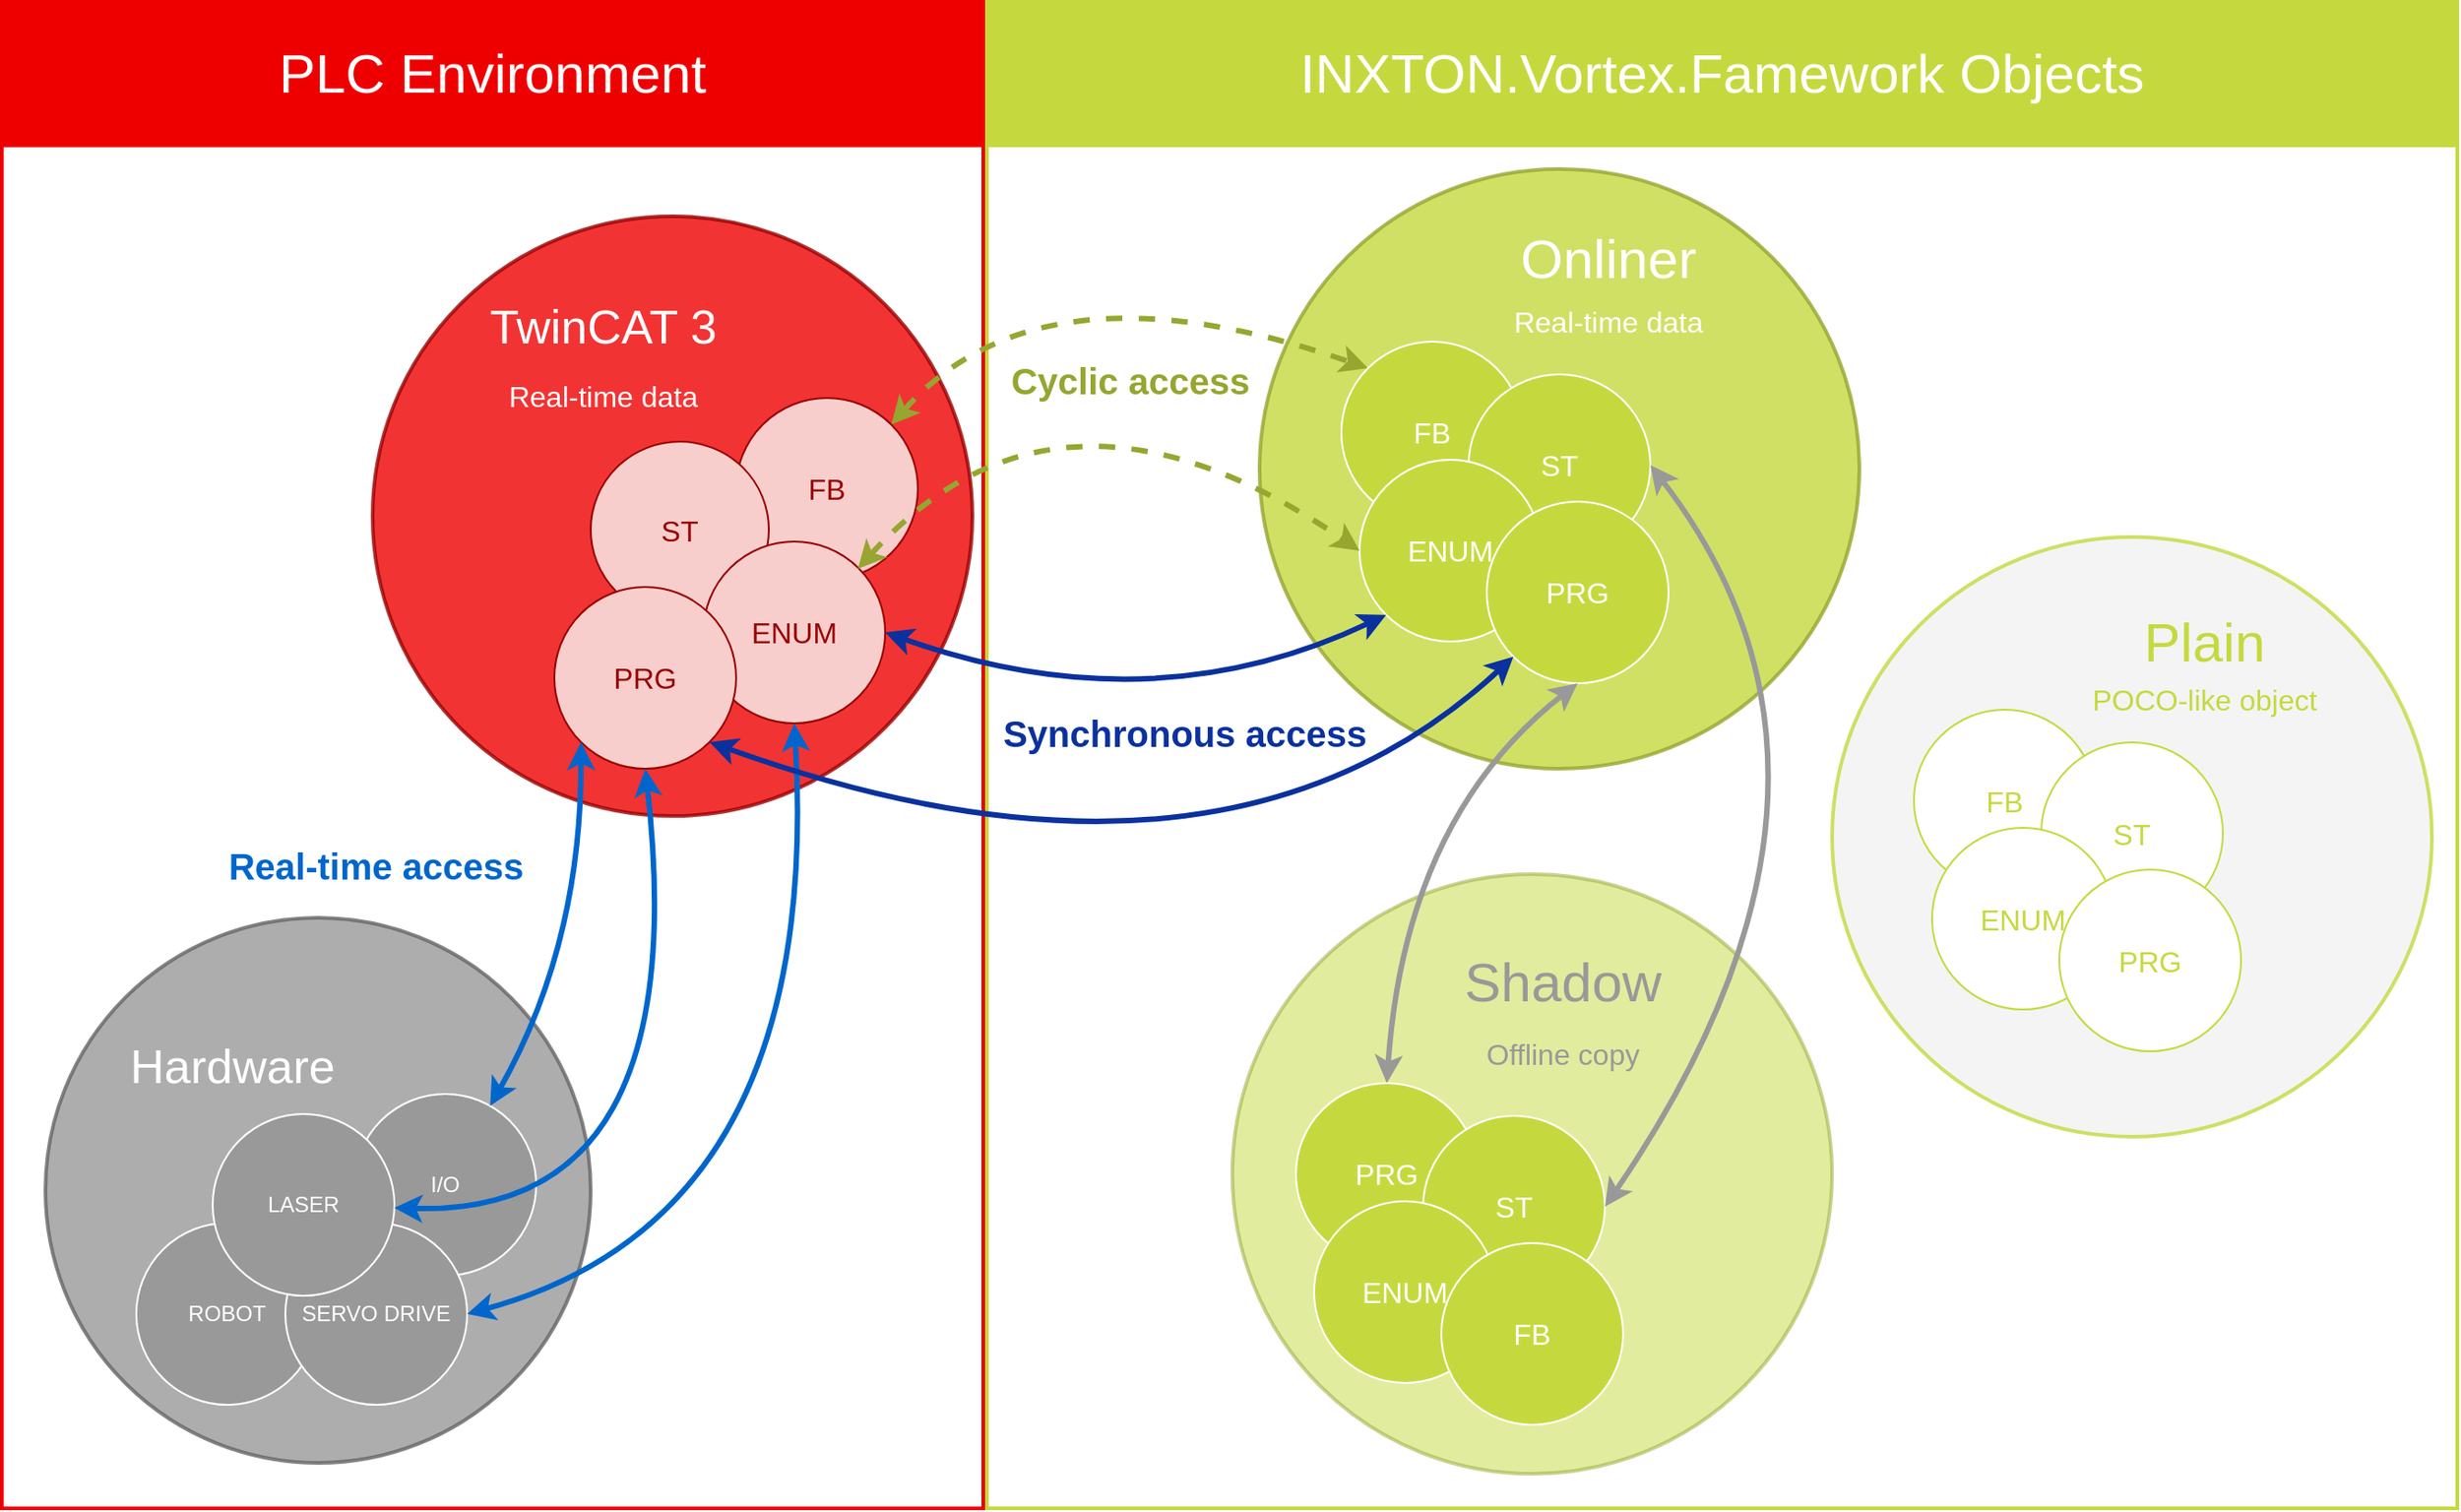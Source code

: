 <mxfile version="12.8.8" type="device"><diagram name="Page-1" id="5987fedf-629e-85c4-6858-42fee31821dd"><mxGraphModel dx="2062" dy="1106" grid="1" gridSize="10" guides="1" tooltips="1" connect="1" arrows="1" fold="1" page="1" pageScale="1.5" pageWidth="1169" pageHeight="826" background="#ffffff" math="0" shadow="0"><root><mxCell id="0" style=";html=1;"/><mxCell id="1" style=";html=1;" parent="0"/><mxCell id="5AsElC5pX8aG6Ic7C2xa-55" value="" style="rounded=0;whiteSpace=wrap;html=1;strokeColor=#EF0000;fillColor=#FFFFFF;fontColor=#999999;align=center;strokeWidth=2;" vertex="1" parent="1"><mxGeometry x="8" y="400" width="540" height="750" as="geometry"/></mxCell><mxCell id="5AsElC5pX8aG6Ic7C2xa-53" value="" style="rounded=0;whiteSpace=wrap;html=1;strokeColor=#C5D93F;fillColor=#FFFFFF;fontColor=#999999;align=center;strokeWidth=2;" vertex="1" parent="1"><mxGeometry x="550" y="400" width="809" height="750" as="geometry"/></mxCell><mxCell id="2a5a01dd2e413fbf-2" value="" style="ellipse;whiteSpace=wrap;html=1;rounded=0;shadow=0;strokeWidth=2;fillColor=#EF0000;fontSize=24;align=right;strokeColor=#990000;opacity=80;" parent="1" vertex="1"><mxGeometry x="212" y="439" width="330" height="330" as="geometry"/></mxCell><mxCell id="2a5a01dd2e413fbf-3" value="" style="ellipse;whiteSpace=wrap;html=1;rounded=0;shadow=0;strokeWidth=2;fillColor=#999999;fontSize=24;align=right;strokeColor=#666666;opacity=80;fontColor=#333333;" parent="1" vertex="1"><mxGeometry x="32" y="825" width="300" height="300" as="geometry"/></mxCell><mxCell id="2a5a01dd2e413fbf-8" value="" style="ellipse;whiteSpace=wrap;html=1;rounded=0;shadow=0;strokeWidth=2;fillColor=#C5D93F;fontSize=24;align=right;strokeColor=#96A630;opacity=80;" parent="1" vertex="1"><mxGeometry x="700" y="413" width="330" height="330" as="geometry"/></mxCell><mxCell id="2a5a01dd2e413fbf-37" style="edgeStyle=none;curved=1;html=1;endArrow=classic;endFill=1;strokeColor=#96A630;strokeWidth=3;fontSize=24;dashed=1;entryX=0;entryY=0;entryDx=0;entryDy=0;exitX=1;exitY=0;exitDx=0;exitDy=0;startArrow=classic;startFill=1;" parent="1" source="5AsElC5pX8aG6Ic7C2xa-8" target="5AsElC5pX8aG6Ic7C2xa-21" edge="1"><mxGeometry relative="1" as="geometry"><Array as="points"><mxPoint x="580" y="460"/></Array></mxGeometry></mxCell><mxCell id="2a5a01dd2e413fbf-47" value="&lt;font style=&quot;font-size: 20px&quot;&gt;&lt;b&gt;Cyclic access&lt;/b&gt;&lt;/font&gt;" style="text;html=1;strokeColor=none;fillColor=none;align=center;verticalAlign=middle;whiteSpace=wrap;rounded=0;shadow=0;fontSize=20;fontColor=#96A630;" parent="1" vertex="1"><mxGeometry x="520" y="508" width="218" height="41" as="geometry"/></mxCell><mxCell id="5AsElC5pX8aG6Ic7C2xa-8" value="&lt;font style=&quot;font-size: 16px&quot; color=&quot;#990000&quot;&gt;FB&lt;/font&gt;" style="ellipse;whiteSpace=wrap;html=1;fillColor=#f8cecc;align=center;strokeColor=#990000;" vertex="1" parent="1"><mxGeometry x="412" y="539" width="100" height="100" as="geometry"/></mxCell><mxCell id="5AsElC5pX8aG6Ic7C2xa-9" value="&lt;font style=&quot;font-size: 16px&quot; color=&quot;#990000&quot;&gt;ST&lt;/font&gt;" style="ellipse;whiteSpace=wrap;html=1;fillColor=#f8cecc;align=center;strokeColor=#990000;" vertex="1" parent="1"><mxGeometry x="332" y="563" width="98" height="97" as="geometry"/></mxCell><mxCell id="5AsElC5pX8aG6Ic7C2xa-10" value="&lt;font style=&quot;font-size: 16px&quot; color=&quot;#990000&quot;&gt;ENUM&lt;/font&gt;" style="ellipse;whiteSpace=wrap;html=1;fillColor=#f8cecc;align=center;strokeColor=#990000;" vertex="1" parent="1"><mxGeometry x="394" y="618" width="100" height="100" as="geometry"/></mxCell><mxCell id="5AsElC5pX8aG6Ic7C2xa-11" value="&lt;font style=&quot;font-size: 16px&quot; color=&quot;#990000&quot;&gt;PRG&lt;/font&gt;" style="ellipse;whiteSpace=wrap;html=1;fillColor=#f8cecc;align=center;strokeColor=#990000;" vertex="1" parent="1"><mxGeometry x="312" y="643" width="100" height="100" as="geometry"/></mxCell><mxCell id="5AsElC5pX8aG6Ic7C2xa-12" value="&lt;font color=&quot;#ffffff&quot; style=&quot;font-size: 26px&quot;&gt;TwinCAT 3&lt;/font&gt;" style="text;html=1;strokeColor=none;fillColor=none;align=center;verticalAlign=middle;whiteSpace=wrap;rounded=0;" vertex="1" parent="1"><mxGeometry x="274.0" y="485" width="130" height="30" as="geometry"/></mxCell><mxCell id="5AsElC5pX8aG6Ic7C2xa-13" value="&lt;font color=&quot;#ffffff&quot;&gt;I/O&lt;/font&gt;" style="ellipse;whiteSpace=wrap;html=1;fillColor=#999999;align=center;strokeColor=#FFFFFF;" vertex="1" parent="1"><mxGeometry x="202" y="922" width="100" height="100" as="geometry"/></mxCell><mxCell id="5AsElC5pX8aG6Ic7C2xa-14" value="&lt;font color=&quot;#ffffff&quot;&gt;ROBOT&lt;/font&gt;" style="ellipse;whiteSpace=wrap;html=1;fillColor=#999999;align=center;strokeColor=#FFFFFF;" vertex="1" parent="1"><mxGeometry x="82" y="993" width="100" height="100" as="geometry"/></mxCell><mxCell id="5AsElC5pX8aG6Ic7C2xa-15" value="&lt;font color=&quot;#ffffff&quot;&gt;SERVO DRIVE&lt;/font&gt;" style="ellipse;whiteSpace=wrap;html=1;fillColor=#999999;align=center;strokeColor=#FFFFFF;" vertex="1" parent="1"><mxGeometry x="164" y="993" width="100" height="100" as="geometry"/></mxCell><mxCell id="5AsElC5pX8aG6Ic7C2xa-16" value="&lt;font color=&quot;#ffffff&quot;&gt;LASER&lt;/font&gt;" style="ellipse;whiteSpace=wrap;html=1;fillColor=#999999;align=center;strokeColor=#FFFFFF;" vertex="1" parent="1"><mxGeometry x="124" y="933" width="100" height="100" as="geometry"/></mxCell><mxCell id="5AsElC5pX8aG6Ic7C2xa-17" value="&lt;font color=&quot;#ffffff&quot; style=&quot;font-size: 26px&quot;&gt;Hardware&lt;/font&gt;" style="text;html=1;strokeColor=none;fillColor=none;align=center;verticalAlign=middle;whiteSpace=wrap;rounded=0;" vertex="1" parent="1"><mxGeometry x="70" y="892" width="130" height="30" as="geometry"/></mxCell><mxCell id="5AsElC5pX8aG6Ic7C2xa-18" style="edgeStyle=none;curved=1;html=1;entryX=0.5;entryY=1;endArrow=classic;endFill=1;strokeColor=#0066CC;strokeWidth=3;fontSize=24;entryDx=0;entryDy=0;exitX=1;exitY=0.5;exitDx=0;exitDy=0;startArrow=classic;startFill=1;" edge="1" parent="1" source="5AsElC5pX8aG6Ic7C2xa-15" target="5AsElC5pX8aG6Ic7C2xa-10"><mxGeometry relative="1" as="geometry"><Array as="points"><mxPoint x="460" y="990"/></Array><mxPoint x="1342" y="591.284" as="sourcePoint"/><mxPoint x="950" y="454" as="targetPoint"/></mxGeometry></mxCell><mxCell id="5AsElC5pX8aG6Ic7C2xa-19" style="edgeStyle=none;curved=1;html=1;entryX=0.5;entryY=1;endArrow=classic;endFill=1;strokeColor=#0066CC;strokeWidth=3;fontSize=24;entryDx=0;entryDy=0;startArrow=classic;startFill=1;" edge="1" parent="1" source="5AsElC5pX8aG6Ic7C2xa-16" target="5AsElC5pX8aG6Ic7C2xa-11"><mxGeometry relative="1" as="geometry"><Array as="points"><mxPoint x="390" y="990"/></Array><mxPoint x="142" y="1021.0" as="sourcePoint"/><mxPoint x="454" y="728" as="targetPoint"/></mxGeometry></mxCell><mxCell id="5AsElC5pX8aG6Ic7C2xa-20" style="edgeStyle=none;curved=1;html=1;entryX=0;entryY=1;endArrow=classic;endFill=1;strokeColor=#0066CC;strokeWidth=3;fontSize=24;entryDx=0;entryDy=0;startArrow=classic;startFill=1;" edge="1" parent="1" source="5AsElC5pX8aG6Ic7C2xa-13" target="5AsElC5pX8aG6Ic7C2xa-11"><mxGeometry relative="1" as="geometry"><Array as="points"><mxPoint x="327" y="840"/></Array><mxPoint x="224.0" y="1021.0" as="sourcePoint"/><mxPoint x="407.355" y="738.355" as="targetPoint"/></mxGeometry></mxCell><mxCell id="5AsElC5pX8aG6Ic7C2xa-21" value="&lt;font color=&quot;#ffffff&quot; style=&quot;font-size: 16px&quot;&gt;FB&lt;/font&gt;" style="ellipse;whiteSpace=wrap;html=1;fillColor=#C5D93F;align=center;strokeColor=#FFFFFF;" vertex="1" parent="1"><mxGeometry x="745" y="508" width="100" height="100" as="geometry"/></mxCell><mxCell id="5AsElC5pX8aG6Ic7C2xa-23" value="&lt;font color=&quot;#ffffff&quot; style=&quot;font-size: 16px&quot;&gt;ST&lt;/font&gt;" style="ellipse;whiteSpace=wrap;html=1;fillColor=#C5D93F;align=center;strokeColor=#FFFFFF;" vertex="1" parent="1"><mxGeometry x="815" y="526" width="100" height="100" as="geometry"/></mxCell><mxCell id="5AsElC5pX8aG6Ic7C2xa-24" value="&lt;font color=&quot;#ffffff&quot; style=&quot;font-size: 16px&quot;&gt;ENUM&lt;/font&gt;" style="ellipse;whiteSpace=wrap;html=1;fillColor=#C5D93F;align=center;strokeColor=#FFFFFF;" vertex="1" parent="1"><mxGeometry x="755" y="573" width="100" height="100" as="geometry"/></mxCell><mxCell id="5AsElC5pX8aG6Ic7C2xa-25" value="&lt;font color=&quot;#ffffff&quot; style=&quot;font-size: 16px&quot;&gt;PRG&lt;/font&gt;" style="ellipse;whiteSpace=wrap;html=1;fillColor=#C5D93F;align=center;strokeColor=#FFFFFF;" vertex="1" parent="1"><mxGeometry x="825" y="596" width="100" height="100" as="geometry"/></mxCell><mxCell id="5AsElC5pX8aG6Ic7C2xa-26" style="edgeStyle=none;curved=1;html=1;endArrow=classic;endFill=1;strokeColor=#96A630;strokeWidth=3;fontSize=24;dashed=1;entryX=0;entryY=0.5;entryDx=0;entryDy=0;startArrow=classic;startFill=1;" edge="1" parent="1" target="5AsElC5pX8aG6Ic7C2xa-24"><mxGeometry relative="1" as="geometry"><Array as="points"><mxPoint x="590" y="510"/></Array><mxPoint x="479" y="633" as="sourcePoint"/><mxPoint x="814.645" y="469.645" as="targetPoint"/></mxGeometry></mxCell><mxCell id="5AsElC5pX8aG6Ic7C2xa-27" value="&lt;font color=&quot;#ffffff&quot; style=&quot;font-size: 30px&quot;&gt;Onliner&lt;/font&gt;" style="text;html=1;strokeColor=none;fillColor=none;align=center;verticalAlign=middle;whiteSpace=wrap;rounded=0;" vertex="1" parent="1"><mxGeometry x="782.0" y="438.5" width="220" height="46.5" as="geometry"/></mxCell><mxCell id="5AsElC5pX8aG6Ic7C2xa-28" style="edgeStyle=none;curved=1;html=1;endArrow=classic;endFill=1;strokeColor=#0A319E;strokeWidth=3;fontSize=24;entryX=0;entryY=1;entryDx=0;entryDy=0;exitX=1;exitY=0.5;exitDx=0;exitDy=0;startArrow=classic;startFill=1;" edge="1" parent="1" source="5AsElC5pX8aG6Ic7C2xa-10" target="5AsElC5pX8aG6Ic7C2xa-24"><mxGeometry relative="1" as="geometry"><Array as="points"><mxPoint x="640" y="720"/></Array><mxPoint x="489.355" y="642.645" as="sourcePoint"/><mxPoint x="810.0" y="570" as="targetPoint"/></mxGeometry></mxCell><mxCell id="5AsElC5pX8aG6Ic7C2xa-29" style="edgeStyle=none;curved=1;html=1;endArrow=classic;endFill=1;strokeColor=#0A319E;strokeWidth=3;fontSize=24;entryX=0;entryY=1;entryDx=0;entryDy=0;exitX=1;exitY=1;exitDx=0;exitDy=0;startArrow=classic;startFill=1;" edge="1" parent="1" source="5AsElC5pX8aG6Ic7C2xa-11" target="5AsElC5pX8aG6Ic7C2xa-25"><mxGeometry relative="1" as="geometry"><Array as="points"><mxPoint x="680" y="830"/></Array><mxPoint x="499.355" y="652.645" as="sourcePoint"/><mxPoint x="820.0" y="580" as="targetPoint"/></mxGeometry></mxCell><mxCell id="5AsElC5pX8aG6Ic7C2xa-30" value="&lt;font size=&quot;1&quot;&gt;&lt;b style=&quot;font-size: 20px&quot;&gt;Synchronous access&lt;/b&gt;&lt;/font&gt;" style="text;html=1;strokeColor=none;fillColor=none;align=center;verticalAlign=middle;whiteSpace=wrap;rounded=0;shadow=0;fontSize=20;fontColor=#0A319E;" vertex="1" parent="1"><mxGeometry x="550" y="702" width="218" height="41" as="geometry"/></mxCell><mxCell id="5AsElC5pX8aG6Ic7C2xa-31" value="" style="ellipse;whiteSpace=wrap;html=1;rounded=0;shadow=0;strokeWidth=2;fillColor=#C5D93F;fontSize=24;align=right;strokeColor=#96A630;opacity=50;" vertex="1" parent="1"><mxGeometry x="685" y="801" width="330" height="330" as="geometry"/></mxCell><mxCell id="5AsElC5pX8aG6Ic7C2xa-32" value="&lt;font color=&quot;#ffffff&quot; style=&quot;font-size: 16px&quot;&gt;PRG&lt;/font&gt;" style="ellipse;whiteSpace=wrap;html=1;fillColor=#C5D93F;align=center;strokeColor=#FFFFFF;" vertex="1" parent="1"><mxGeometry x="720" y="916" width="100" height="100" as="geometry"/></mxCell><mxCell id="5AsElC5pX8aG6Ic7C2xa-33" value="&lt;font color=&quot;#ffffff&quot; style=&quot;font-size: 16px&quot;&gt;ST&lt;/font&gt;" style="ellipse;whiteSpace=wrap;html=1;fillColor=#C5D93F;align=center;strokeColor=#FFFFFF;" vertex="1" parent="1"><mxGeometry x="790" y="934" width="100" height="100" as="geometry"/></mxCell><mxCell id="5AsElC5pX8aG6Ic7C2xa-34" value="&lt;font color=&quot;#ffffff&quot; style=&quot;font-size: 16px&quot;&gt;ENUM&lt;/font&gt;" style="ellipse;whiteSpace=wrap;html=1;fillColor=#C5D93F;align=center;strokeColor=#FFFFFF;" vertex="1" parent="1"><mxGeometry x="730" y="981" width="100" height="100" as="geometry"/></mxCell><mxCell id="5AsElC5pX8aG6Ic7C2xa-35" value="&lt;font color=&quot;#ffffff&quot; style=&quot;font-size: 16px&quot;&gt;FB&lt;/font&gt;" style="ellipse;whiteSpace=wrap;html=1;fillColor=#C5D93F;align=center;strokeColor=#FFFFFF;" vertex="1" parent="1"><mxGeometry x="800" y="1004" width="100" height="100" as="geometry"/></mxCell><mxCell id="5AsElC5pX8aG6Ic7C2xa-36" value="&lt;font style=&quot;font-size: 30px&quot; color=&quot;#999999&quot;&gt;Shadow&lt;/font&gt;" style="text;html=1;strokeColor=none;fillColor=none;align=center;verticalAlign=middle;whiteSpace=wrap;rounded=0;" vertex="1" parent="1"><mxGeometry x="757" y="836.5" width="220" height="46.5" as="geometry"/></mxCell><mxCell id="5AsElC5pX8aG6Ic7C2xa-37" value="&lt;font style=&quot;font-size: 20px&quot;&gt;&lt;b&gt;Real-time access&lt;/b&gt;&lt;/font&gt;" style="text;html=1;strokeColor=none;fillColor=none;align=center;verticalAlign=middle;whiteSpace=wrap;rounded=0;shadow=0;fontSize=20;fontColor=#0066CC;rotation=0;" vertex="1" parent="1"><mxGeometry x="105" y="775.5" width="218" height="41" as="geometry"/></mxCell><mxCell id="5AsElC5pX8aG6Ic7C2xa-38" style="edgeStyle=none;curved=1;html=1;endArrow=classic;endFill=1;strokeColor=#999999;strokeWidth=3;fontSize=24;entryX=0.5;entryY=1;entryDx=0;entryDy=0;exitX=0.5;exitY=0;exitDx=0;exitDy=0;startArrow=classic;startFill=1;" edge="1" parent="1" source="5AsElC5pX8aG6Ic7C2xa-32" target="5AsElC5pX8aG6Ic7C2xa-25"><mxGeometry relative="1" as="geometry"><Array as="points"><mxPoint x="780" y="770"/></Array><mxPoint x="1010.0" y="752.64" as="sourcePoint"/><mxPoint x="1260.645" y="742.995" as="targetPoint"/></mxGeometry></mxCell><mxCell id="5AsElC5pX8aG6Ic7C2xa-39" style="edgeStyle=none;curved=1;html=1;endArrow=classic;endFill=1;strokeColor=#999999;strokeWidth=3;fontSize=24;entryX=1;entryY=0.5;entryDx=0;entryDy=0;exitX=1;exitY=0.5;exitDx=0;exitDy=0;startArrow=classic;startFill=1;" edge="1" parent="1" source="5AsElC5pX8aG6Ic7C2xa-33" target="5AsElC5pX8aG6Ic7C2xa-23"><mxGeometry relative="1" as="geometry"><Array as="points"><mxPoint x="1050" y="750"/></Array><mxPoint x="754.645" y="904.645" as="sourcePoint"/><mxPoint x="790" y="683" as="targetPoint"/></mxGeometry></mxCell><mxCell id="5AsElC5pX8aG6Ic7C2xa-40" value="&lt;font style=&quot;font-size: 16px&quot;&gt;Offline copy&lt;/font&gt;" style="text;html=1;strokeColor=none;fillColor=none;align=center;verticalAlign=middle;whiteSpace=wrap;rounded=0;shadow=0;fontSize=20;fontColor=#999999;" vertex="1" parent="1"><mxGeometry x="758.0" y="877.5" width="218" height="41" as="geometry"/></mxCell><mxCell id="5AsElC5pX8aG6Ic7C2xa-41" value="" style="ellipse;whiteSpace=wrap;html=1;rounded=0;shadow=0;strokeWidth=2;fillColor=#F2F2F2;fontSize=24;align=right;strokeColor=#C5D93F;opacity=80;" vertex="1" parent="1"><mxGeometry x="1015" y="615.5" width="330" height="330" as="geometry"/></mxCell><mxCell id="5AsElC5pX8aG6Ic7C2xa-42" value="&lt;font style=&quot;font-size: 16px&quot; color=&quot;#c5d93f&quot;&gt;FB&lt;/font&gt;" style="ellipse;whiteSpace=wrap;html=1;fillColor=#FFFFFF;align=center;strokeColor=#C5D93F;" vertex="1" parent="1"><mxGeometry x="1060" y="710.5" width="100" height="100" as="geometry"/></mxCell><mxCell id="5AsElC5pX8aG6Ic7C2xa-43" value="&lt;font color=&quot;#c5d93f&quot; style=&quot;font-size: 16px&quot;&gt;ST&lt;/font&gt;" style="ellipse;whiteSpace=wrap;html=1;fillColor=#FFFFFF;align=center;strokeColor=#C5D93F;" vertex="1" parent="1"><mxGeometry x="1130" y="728.5" width="100" height="100" as="geometry"/></mxCell><mxCell id="5AsElC5pX8aG6Ic7C2xa-44" value="&lt;font style=&quot;font-size: 16px&quot; color=&quot;#c5d93f&quot;&gt;ENUM&lt;/font&gt;" style="ellipse;whiteSpace=wrap;html=1;fillColor=#FFFFFF;align=center;strokeColor=#C5D93F;" vertex="1" parent="1"><mxGeometry x="1070" y="775.5" width="100" height="100" as="geometry"/></mxCell><mxCell id="5AsElC5pX8aG6Ic7C2xa-45" value="&lt;font color=&quot;#c5d93f&quot; style=&quot;font-size: 16px&quot;&gt;PRG&lt;/font&gt;" style="ellipse;whiteSpace=wrap;html=1;fillColor=#FFFFFF;align=center;strokeColor=#C5D93F;" vertex="1" parent="1"><mxGeometry x="1140" y="798.5" width="100" height="100" as="geometry"/></mxCell><mxCell id="5AsElC5pX8aG6Ic7C2xa-46" value="&lt;font color=&quot;#c5d93f&quot;&gt;&lt;font style=&quot;font-size: 30px&quot;&gt;Plain&lt;/font&gt;&lt;br&gt;&lt;/font&gt;" style="text;html=1;strokeColor=none;fillColor=none;align=center;verticalAlign=middle;whiteSpace=wrap;rounded=0;" vertex="1" parent="1"><mxGeometry x="1110" y="649.5" width="220" height="46.5" as="geometry"/></mxCell><mxCell id="5AsElC5pX8aG6Ic7C2xa-50" value="&lt;font style=&quot;font-size: 30px&quot; color=&quot;#ffffff&quot;&gt;INXTON.Vortex.Famework Objects&lt;/font&gt;" style="text;html=1;strokeColor=none;fillColor=#C5D93F;align=center;verticalAlign=middle;whiteSpace=wrap;rounded=0;" vertex="1" parent="1"><mxGeometry x="549" y="320" width="811" height="80" as="geometry"/></mxCell><mxCell id="5AsElC5pX8aG6Ic7C2xa-56" value="&lt;font style=&quot;font-size: 30px&quot; color=&quot;#ffffff&quot;&gt;PLC Environment&lt;/font&gt;" style="text;html=1;strokeColor=none;fillColor=#EF0000;align=center;verticalAlign=middle;whiteSpace=wrap;rounded=0;" vertex="1" parent="1"><mxGeometry x="7" y="320" width="542" height="80" as="geometry"/></mxCell><mxCell id="5AsElC5pX8aG6Ic7C2xa-58" value="&lt;font color=&quot;#c5d93f&quot;&gt;&lt;font style=&quot;font-size: 16px&quot;&gt;POCO-like object&lt;/font&gt;&lt;/font&gt;" style="text;html=1;strokeColor=none;fillColor=none;align=center;verticalAlign=middle;whiteSpace=wrap;rounded=0;" vertex="1" parent="1"><mxGeometry x="1110" y="682" width="220" height="46.5" as="geometry"/></mxCell><mxCell id="5AsElC5pX8aG6Ic7C2xa-60" value="&lt;font color=&quot;#ffffff&quot;&gt;&lt;span style=&quot;font-size: 16px&quot;&gt;Real-time data&lt;/span&gt;&lt;/font&gt;" style="text;html=1;strokeColor=none;fillColor=none;align=center;verticalAlign=middle;whiteSpace=wrap;rounded=0;shadow=0;fontSize=20;fontColor=#999999;" vertex="1" parent="1"><mxGeometry x="783.0" y="474" width="218" height="41" as="geometry"/></mxCell><mxCell id="5AsElC5pX8aG6Ic7C2xa-61" value="&lt;font color=&quot;#ffffff&quot;&gt;&lt;span style=&quot;font-size: 16px&quot;&gt;Real-time data&lt;/span&gt;&lt;/font&gt;" style="text;html=1;strokeColor=none;fillColor=none;align=center;verticalAlign=middle;whiteSpace=wrap;rounded=0;shadow=0;fontSize=20;fontColor=#999999;" vertex="1" parent="1"><mxGeometry x="230.0" y="515" width="218" height="41" as="geometry"/></mxCell></root></mxGraphModel></diagram></mxfile>